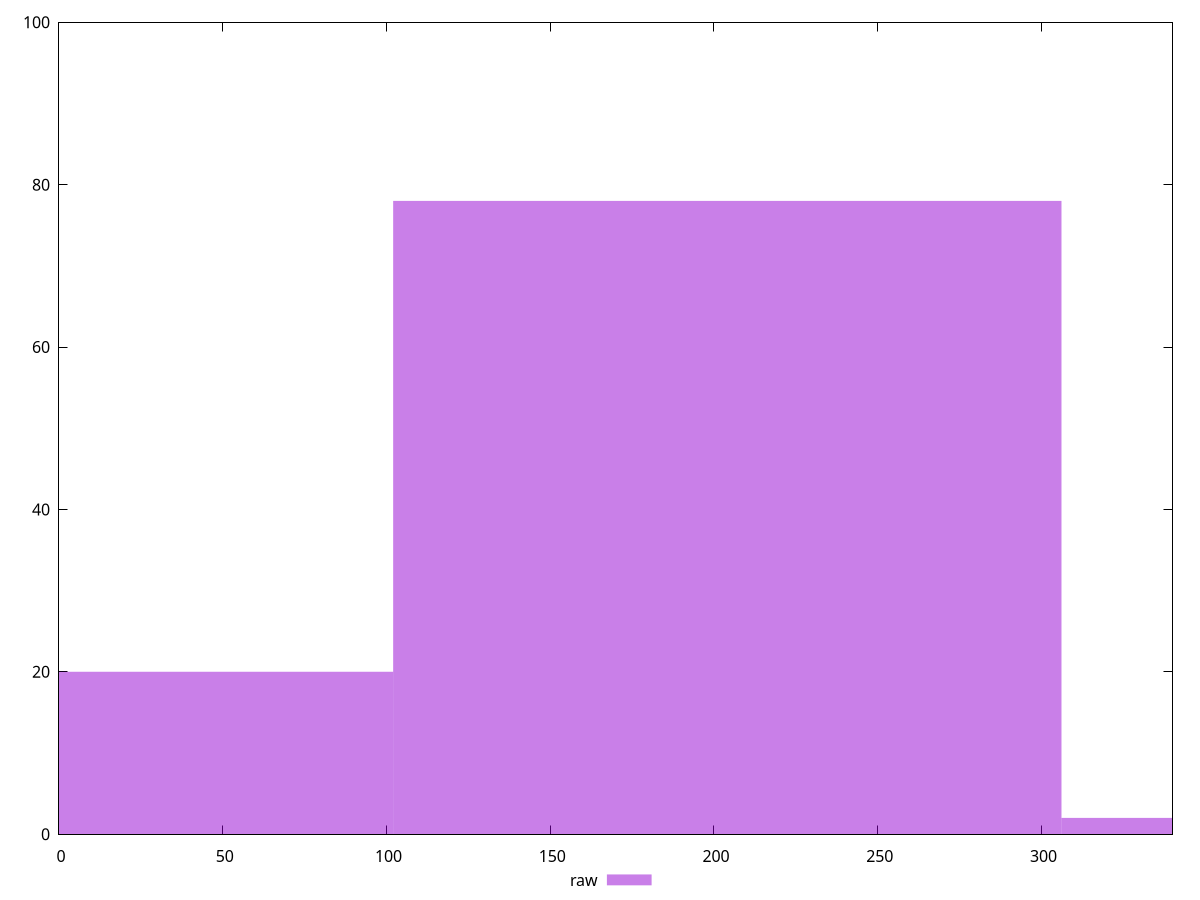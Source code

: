 reset

$raw <<EOF
408.1333223434957 2
204.06666117174785 78
0 20
EOF

set key outside below
set boxwidth 204.06666117174785
set xrange [0:340]
set yrange [0:100]
set trange [0:100]
set style fill transparent solid 0.5 noborder
set terminal svg size 640, 490 enhanced background rgb 'white'
set output "report_00019_2021-02-10T18-14-37.922Z//uses-http2/samples/pages/raw/histogram.svg"

plot $raw title "raw" with boxes

reset
